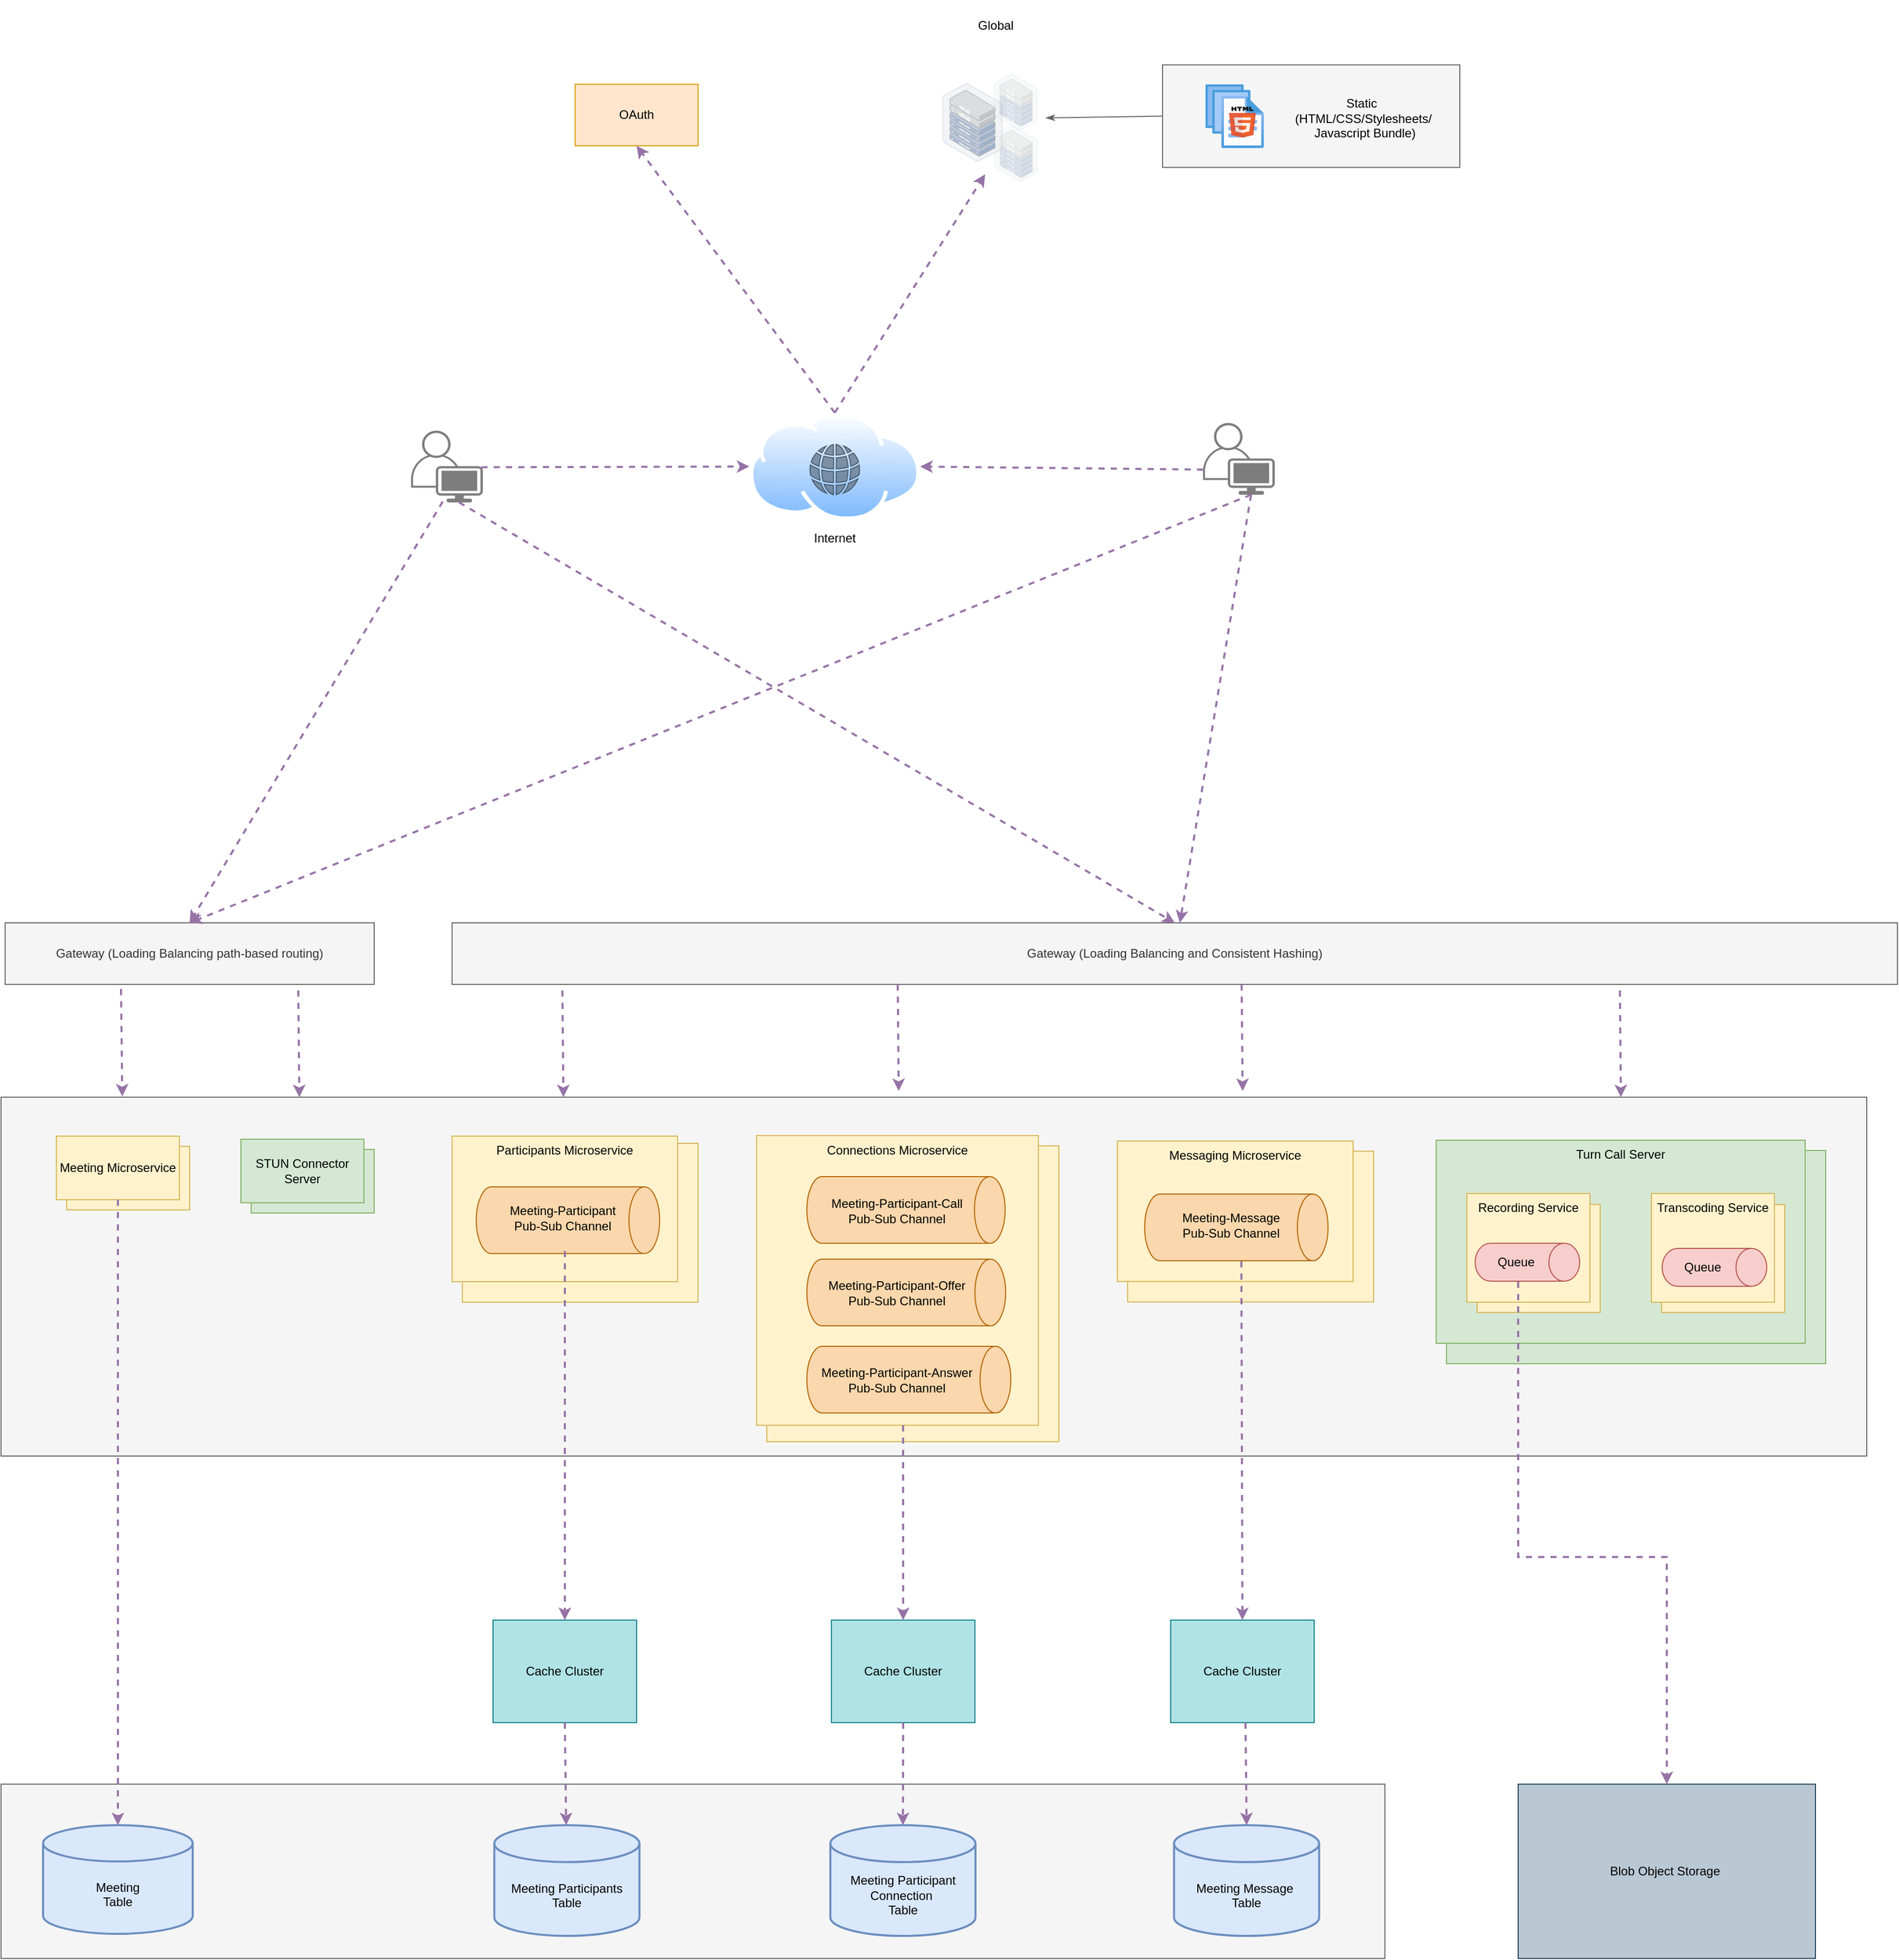 <mxfile version="24.4.0" type="device" pages="2">
  <diagram name="system-design" id="N20lWoFF3_SLkThUmI5g">
    <mxGraphModel dx="6343" dy="5094" grid="1" gridSize="10" guides="1" tooltips="1" connect="1" arrows="1" fold="1" page="1" pageScale="1" pageWidth="827" pageHeight="1169" math="0" shadow="0">
      <root>
        <mxCell id="0" />
        <mxCell id="1" parent="0" />
        <mxCell id="S7Auwje1Y9zEprWPDFra-54" value="" style="rounded=0;whiteSpace=wrap;html=1;fillColor=#f5f5f5;strokeColor=#666666;fontColor=#333333;" vertex="1" parent="1">
          <mxGeometry x="1320" y="490" width="1820" height="350" as="geometry" />
        </mxCell>
        <mxCell id="S7Auwje1Y9zEprWPDFra-40" value="" style="points=[[0.35,0,0],[0.98,0.51,0],[1,0.71,0],[0.67,1,0],[0,0.795,0],[0,0.65,0]];verticalLabelPosition=bottom;sketch=0;html=1;verticalAlign=top;aspect=fixed;align=center;pointerEvents=1;shape=mxgraph.cisco19.user;fillColor=#7d7d7d;strokeColor=none;strokeWidth=9;" vertex="1" parent="1">
          <mxGeometry x="1720.0" y="-160" width="70" height="70" as="geometry" />
        </mxCell>
        <mxCell id="S7Auwje1Y9zEprWPDFra-42" value="Gateway (Loading Balancing and Consistent Hashing)" style="rounded=0;whiteSpace=wrap;html=1;fillColor=#f5f5f5;strokeColor=#666666;fontColor=#333333;" vertex="1" parent="1">
          <mxGeometry x="1760" y="320" width="1410" height="60" as="geometry" />
        </mxCell>
        <mxCell id="S7Auwje1Y9zEprWPDFra-44" value="Submission Micros&lt;span style=&quot;background-color: initial;&quot;&gt;ervice&lt;/span&gt;" style="rounded=0;whiteSpace=wrap;html=1;fillColor=#fff2cc;strokeColor=#d6b656;" vertex="1" parent="1">
          <mxGeometry x="1384" y="538" width="120" height="62" as="geometry" />
        </mxCell>
        <mxCell id="S7Auwje1Y9zEprWPDFra-45" value="Meeting Micros&lt;span style=&quot;background-color: initial;&quot;&gt;ervice&lt;/span&gt;" style="rounded=0;whiteSpace=wrap;html=1;fillColor=#fff2cc;strokeColor=#d6b656;" vertex="1" parent="1">
          <mxGeometry x="1374" y="528" width="120" height="62" as="geometry" />
        </mxCell>
        <mxCell id="S7Auwje1Y9zEprWPDFra-46" value="" style="rounded=0;whiteSpace=wrap;html=1;fillColor=#fff2cc;strokeColor=#d6b656;" vertex="1" parent="1">
          <mxGeometry x="1770" y="535" width="230" height="155" as="geometry" />
        </mxCell>
        <mxCell id="S7Auwje1Y9zEprWPDFra-47" value="Participants Micros&lt;span style=&quot;background-color: initial;&quot;&gt;ervice&lt;/span&gt;" style="rounded=0;whiteSpace=wrap;html=1;fillColor=#fff2cc;strokeColor=#d6b656;verticalAlign=top;" vertex="1" parent="1">
          <mxGeometry x="1760" y="528" width="220" height="142" as="geometry" />
        </mxCell>
        <mxCell id="S7Auwje1Y9zEprWPDFra-48" value="" style="rounded=0;whiteSpace=wrap;html=1;fillColor=#fff2cc;strokeColor=#d6b656;" vertex="1" parent="1">
          <mxGeometry x="2067" y="537.5" width="285" height="288.5" as="geometry" />
        </mxCell>
        <mxCell id="S7Auwje1Y9zEprWPDFra-49" value="Connections Micros&lt;span style=&quot;background-color: initial;&quot;&gt;ervice&lt;/span&gt;" style="rounded=0;whiteSpace=wrap;html=1;fillColor=#fff2cc;strokeColor=#d6b656;verticalAlign=top;" vertex="1" parent="1">
          <mxGeometry x="2057" y="527.5" width="275" height="282.5" as="geometry" />
        </mxCell>
        <mxCell id="S7Auwje1Y9zEprWPDFra-50" value="Submission Micros&lt;span style=&quot;background-color: initial;&quot;&gt;ervice&lt;/span&gt;" style="rounded=0;whiteSpace=wrap;html=1;fillColor=#d5e8d4;strokeColor=#82b366;" vertex="1" parent="1">
          <mxGeometry x="1564" y="541" width="120" height="62" as="geometry" />
        </mxCell>
        <mxCell id="S7Auwje1Y9zEprWPDFra-51" value="STUN Connector Server" style="rounded=0;whiteSpace=wrap;html=1;fillColor=#d5e8d4;strokeColor=#82b366;" vertex="1" parent="1">
          <mxGeometry x="1554" y="531" width="120" height="62" as="geometry" />
        </mxCell>
        <mxCell id="S7Auwje1Y9zEprWPDFra-52" value="" style="rounded=0;whiteSpace=wrap;html=1;fillColor=#d5e8d4;strokeColor=#82b366;" vertex="1" parent="1">
          <mxGeometry x="2730" y="542" width="370" height="208" as="geometry" />
        </mxCell>
        <mxCell id="S7Auwje1Y9zEprWPDFra-53" value="Turn Call Server" style="rounded=0;whiteSpace=wrap;html=1;fillColor=#d5e8d4;strokeColor=#82b366;verticalAlign=top;" vertex="1" parent="1">
          <mxGeometry x="2720" y="532" width="360" height="198" as="geometry" />
        </mxCell>
        <mxCell id="S7Auwje1Y9zEprWPDFra-55" value="" style="rounded=0;whiteSpace=wrap;html=1;fillColor=#f5f5f5;strokeColor=#666666;fontColor=#333333;" vertex="1" parent="1">
          <mxGeometry x="1320" y="1160" width="1350" height="170" as="geometry" />
        </mxCell>
        <mxCell id="S7Auwje1Y9zEprWPDFra-56" value="&lt;div&gt;&lt;br&gt;&lt;/div&gt;&lt;div&gt;&lt;br&gt;&lt;/div&gt;Meeting&lt;div&gt;Table&lt;/div&gt;" style="strokeWidth=2;html=1;shape=mxgraph.flowchart.database;whiteSpace=wrap;fillColor=#dae8fc;strokeColor=#6c8ebf;" vertex="1" parent="1">
          <mxGeometry x="1361" y="1200" width="146" height="106" as="geometry" />
        </mxCell>
        <mxCell id="S7Auwje1Y9zEprWPDFra-59" value="&lt;div&gt;&lt;br&gt;&lt;/div&gt;&lt;div&gt;&lt;br&gt;&lt;/div&gt;&lt;div&gt;Meeting Participant Connection&amp;nbsp;&lt;/div&gt;&lt;div&gt;Table&lt;/div&gt;" style="strokeWidth=2;html=1;shape=mxgraph.flowchart.database;whiteSpace=wrap;fillColor=#dae8fc;strokeColor=#6c8ebf;" vertex="1" parent="1">
          <mxGeometry x="2129.02" y="1200" width="141.59" height="108" as="geometry" />
        </mxCell>
        <mxCell id="S7Auwje1Y9zEprWPDFra-60" value="&lt;div&gt;&lt;br&gt;&lt;/div&gt;&lt;div&gt;&lt;br&gt;&lt;/div&gt;&lt;div&gt;Meeting Participants&lt;/div&gt;&lt;div&gt;Table&lt;/div&gt;" style="strokeWidth=2;html=1;shape=mxgraph.flowchart.database;whiteSpace=wrap;fillColor=#dae8fc;strokeColor=#6c8ebf;" vertex="1" parent="1">
          <mxGeometry x="1801.21" y="1200" width="141.59" height="108" as="geometry" />
        </mxCell>
        <mxCell id="S7Auwje1Y9zEprWPDFra-63" value="" style="rounded=0;whiteSpace=wrap;html=1;fillColor=#fff2cc;strokeColor=#d6b656;" vertex="1" parent="1">
          <mxGeometry x="2419" y="542.75" width="240" height="147" as="geometry" />
        </mxCell>
        <mxCell id="S7Auwje1Y9zEprWPDFra-64" value="Messaging Micros&lt;span style=&quot;background-color: initial;&quot;&gt;ervice&lt;/span&gt;" style="rounded=0;whiteSpace=wrap;html=1;fillColor=#fff2cc;strokeColor=#d6b656;verticalAlign=top;" vertex="1" parent="1">
          <mxGeometry x="2409" y="532.75" width="230" height="137" as="geometry" />
        </mxCell>
        <mxCell id="S7Auwje1Y9zEprWPDFra-65" value="&lt;div&gt;&lt;br&gt;&lt;/div&gt;&lt;div&gt;&lt;br&gt;&lt;/div&gt;&lt;div&gt;Meeting Message&amp;nbsp;&lt;/div&gt;&lt;div&gt;Table&lt;/div&gt;" style="strokeWidth=2;html=1;shape=mxgraph.flowchart.database;whiteSpace=wrap;fillColor=#dae8fc;strokeColor=#6c8ebf;" vertex="1" parent="1">
          <mxGeometry x="2464.27" y="1200" width="141.59" height="108" as="geometry" />
        </mxCell>
        <mxCell id="S7Auwje1Y9zEprWPDFra-67" value="Gateway (Loading Balancing path-based routing)" style="rounded=0;whiteSpace=wrap;html=1;fillColor=#f5f5f5;strokeColor=#666666;fontColor=#333333;" vertex="1" parent="1">
          <mxGeometry x="1324" y="320" width="360" height="60" as="geometry" />
        </mxCell>
        <mxCell id="S7Auwje1Y9zEprWPDFra-70" value="" style="shape=cylinder3;whiteSpace=wrap;html=1;boundedLbl=1;backgroundOutline=1;size=15;rotation=90;fillColor=#fad7ac;strokeColor=#b46504;" vertex="1" parent="1">
          <mxGeometry x="1840.54" y="520.55" width="65" height="179" as="geometry" />
        </mxCell>
        <mxCell id="S7Auwje1Y9zEprWPDFra-72" value="&lt;div style=&quot;text-wrap: nowrap;&quot;&gt;Meeting-Participant&lt;/div&gt;&lt;div style=&quot;text-wrap: nowrap;&quot;&gt;Pub-Sub Channel&lt;/div&gt;" style="text;html=1;align=center;verticalAlign=middle;whiteSpace=wrap;rounded=0;" vertex="1" parent="1">
          <mxGeometry x="1838.41" y="542" width="60" height="132" as="geometry" />
        </mxCell>
        <mxCell id="S7Auwje1Y9zEprWPDFra-73" value="" style="shape=cylinder3;whiteSpace=wrap;html=1;boundedLbl=1;backgroundOutline=1;size=15;rotation=90;fillColor=#fad7ac;strokeColor=#b46504;" vertex="1" parent="1">
          <mxGeometry x="2170.32" y="503.25" width="65" height="193.5" as="geometry" />
        </mxCell>
        <mxCell id="S7Auwje1Y9zEprWPDFra-74" value="&lt;div style=&quot;text-wrap: nowrap;&quot;&gt;Meeting-Participant-Call&lt;/div&gt;&lt;div style=&quot;text-wrap: nowrap;&quot;&gt;Pub-Sub Channel&lt;/div&gt;" style="text;html=1;align=center;verticalAlign=middle;whiteSpace=wrap;rounded=0;" vertex="1" parent="1">
          <mxGeometry x="2163.94" y="534.95" width="60" height="132" as="geometry" />
        </mxCell>
        <mxCell id="S7Auwje1Y9zEprWPDFra-75" value="" style="shape=cylinder3;whiteSpace=wrap;html=1;boundedLbl=1;backgroundOutline=1;size=15;rotation=90;fillColor=#fad7ac;strokeColor=#b46504;" vertex="1" parent="1">
          <mxGeometry x="2170.57" y="583.5" width="65" height="194" as="geometry" />
        </mxCell>
        <mxCell id="S7Auwje1Y9zEprWPDFra-76" value="&lt;div style=&quot;text-wrap: nowrap;&quot;&gt;Meeting-Participant-Offer&lt;/div&gt;&lt;div style=&quot;text-wrap: nowrap;&quot;&gt;Pub-Sub Channel&lt;/div&gt;" style="text;html=1;align=center;verticalAlign=middle;whiteSpace=wrap;rounded=0;" vertex="1" parent="1">
          <mxGeometry x="2163.94" y="615.45" width="60" height="132" as="geometry" />
        </mxCell>
        <mxCell id="S7Auwje1Y9zEprWPDFra-77" value="" style="shape=cylinder3;whiteSpace=wrap;html=1;boundedLbl=1;backgroundOutline=1;size=15;rotation=90;fillColor=#fad7ac;strokeColor=#b46504;" vertex="1" parent="1">
          <mxGeometry x="2173.07" y="666" width="65" height="199" as="geometry" />
        </mxCell>
        <mxCell id="S7Auwje1Y9zEprWPDFra-78" value="&lt;div style=&quot;text-wrap: nowrap;&quot;&gt;Meeting-Participant-Answer&lt;/div&gt;&lt;div style=&quot;text-wrap: nowrap;&quot;&gt;Pub-Sub Channel&lt;/div&gt;" style="text;html=1;align=center;verticalAlign=middle;whiteSpace=wrap;rounded=0;" vertex="1" parent="1">
          <mxGeometry x="2163.94" y="700.45" width="60" height="132" as="geometry" />
        </mxCell>
        <mxCell id="S7Auwje1Y9zEprWPDFra-79" value="" style="shape=cylinder3;whiteSpace=wrap;html=1;boundedLbl=1;backgroundOutline=1;size=15;rotation=90;fillColor=#fad7ac;strokeColor=#b46504;" vertex="1" parent="1">
          <mxGeometry x="2492.57" y="527.5" width="65" height="179" as="geometry" />
        </mxCell>
        <mxCell id="S7Auwje1Y9zEprWPDFra-80" value="&lt;div style=&quot;text-wrap: nowrap;&quot;&gt;Meeting-Message&lt;/div&gt;&lt;div style=&quot;text-wrap: nowrap;&quot;&gt;Pub-Sub Channel&lt;/div&gt;" style="text;html=1;align=center;verticalAlign=middle;whiteSpace=wrap;rounded=0;" vertex="1" parent="1">
          <mxGeometry x="2490.44" y="548.95" width="60" height="132" as="geometry" />
        </mxCell>
        <mxCell id="S7Auwje1Y9zEprWPDFra-81" value="" style="rounded=0;whiteSpace=wrap;html=1;fillColor=#fff2cc;strokeColor=#d6b656;" vertex="1" parent="1">
          <mxGeometry x="2760" y="594.75" width="120" height="105.25" as="geometry" />
        </mxCell>
        <mxCell id="S7Auwje1Y9zEprWPDFra-82" value="Recording Service" style="rounded=0;whiteSpace=wrap;html=1;fillColor=#fff2cc;strokeColor=#d6b656;verticalAlign=top;" vertex="1" parent="1">
          <mxGeometry x="2750" y="584" width="120" height="106" as="geometry" />
        </mxCell>
        <mxCell id="S7Auwje1Y9zEprWPDFra-84" value="Blob Object Storage&amp;nbsp;" style="rounded=0;whiteSpace=wrap;html=1;fillColor=#bac8d3;strokeColor=#23445d;" vertex="1" parent="1">
          <mxGeometry x="2800" y="1160" width="290" height="170" as="geometry" />
        </mxCell>
        <mxCell id="S7Auwje1Y9zEprWPDFra-85" value="" style="rounded=0;whiteSpace=wrap;html=1;fillColor=#fff2cc;strokeColor=#d6b656;" vertex="1" parent="1">
          <mxGeometry x="2940" y="594.75" width="120" height="105.25" as="geometry" />
        </mxCell>
        <mxCell id="S7Auwje1Y9zEprWPDFra-86" value="Transcoding Service" style="rounded=0;whiteSpace=wrap;html=1;fillColor=#fff2cc;strokeColor=#d6b656;verticalAlign=top;" vertex="1" parent="1">
          <mxGeometry x="2930" y="584" width="120" height="106" as="geometry" />
        </mxCell>
        <mxCell id="S7Auwje1Y9zEprWPDFra-87" value="" style="shape=cylinder3;whiteSpace=wrap;html=1;boundedLbl=1;backgroundOutline=1;size=15;rotation=90;fillColor=#f8cecc;strokeColor=#b85450;" vertex="1" parent="1">
          <mxGeometry x="2790.48" y="600" width="37.04" height="102" as="geometry" />
        </mxCell>
        <mxCell id="S7Auwje1Y9zEprWPDFra-88" value="&lt;div style=&quot;text-wrap: nowrap;&quot;&gt;Queue&lt;/div&gt;" style="text;html=1;align=center;verticalAlign=middle;whiteSpace=wrap;rounded=0;" vertex="1" parent="1">
          <mxGeometry x="2767.52" y="585" width="60" height="132" as="geometry" />
        </mxCell>
        <mxCell id="S7Auwje1Y9zEprWPDFra-89" value="" style="shape=cylinder3;whiteSpace=wrap;html=1;boundedLbl=1;backgroundOutline=1;size=15;rotation=90;fillColor=#f8cecc;strokeColor=#b85450;" vertex="1" parent="1">
          <mxGeometry x="2972.96" y="605" width="37.04" height="102" as="geometry" />
        </mxCell>
        <mxCell id="S7Auwje1Y9zEprWPDFra-90" value="&lt;div style=&quot;text-wrap: nowrap;&quot;&gt;Queue&lt;/div&gt;" style="text;html=1;align=center;verticalAlign=middle;whiteSpace=wrap;rounded=0;" vertex="1" parent="1">
          <mxGeometry x="2950" y="590" width="60" height="132" as="geometry" />
        </mxCell>
        <mxCell id="S7Auwje1Y9zEprWPDFra-91" value="Cache&amp;nbsp;&lt;span style=&quot;background-color: initial;&quot;&gt;Cluster&lt;/span&gt;" style="rounded=0;whiteSpace=wrap;html=1;fillColor=#b0e3e6;strokeColor=#0e8088;verticalAlign=middle;" vertex="1" parent="1">
          <mxGeometry x="1800" y="1000" width="140" height="100" as="geometry" />
        </mxCell>
        <mxCell id="S7Auwje1Y9zEprWPDFra-92" value="Cache&amp;nbsp;&lt;span style=&quot;background-color: initial;&quot;&gt;Cluster&lt;/span&gt;" style="rounded=0;whiteSpace=wrap;html=1;fillColor=#b0e3e6;strokeColor=#0e8088;verticalAlign=middle;" vertex="1" parent="1">
          <mxGeometry x="2130.07" y="1000" width="140" height="100" as="geometry" />
        </mxCell>
        <mxCell id="S7Auwje1Y9zEprWPDFra-93" value="Cache&amp;nbsp;&lt;span style=&quot;background-color: initial;&quot;&gt;Cluster&lt;/span&gt;" style="rounded=0;whiteSpace=wrap;html=1;fillColor=#b0e3e6;strokeColor=#0e8088;verticalAlign=middle;" vertex="1" parent="1">
          <mxGeometry x="2461" y="1000" width="140" height="100" as="geometry" />
        </mxCell>
        <mxCell id="S7Auwje1Y9zEprWPDFra-94" value="" style="endArrow=classic;html=1;rounded=0;fontColor=#E6E6E6;fillColor=#e1d5e7;strokeColor=#9673a6;exitX=0.5;exitY=1;exitDx=0;exitDy=0;dashed=1;strokeWidth=2;" edge="1" parent="1" source="S7Auwje1Y9zEprWPDFra-45" target="S7Auwje1Y9zEprWPDFra-56">
          <mxGeometry width="50" height="50" relative="1" as="geometry">
            <mxPoint x="1433.23" y="594.75" as="sourcePoint" />
            <mxPoint x="1450" y="1090" as="targetPoint" />
          </mxGeometry>
        </mxCell>
        <mxCell id="S7Auwje1Y9zEprWPDFra-95" value="" style="endArrow=classic;html=1;rounded=0;fontColor=#E6E6E6;fillColor=#e1d5e7;strokeColor=#9673a6;exitX=0.527;exitY=0.742;exitDx=0;exitDy=0;dashed=1;strokeWidth=2;exitPerimeter=0;entryX=0.5;entryY=0;entryDx=0;entryDy=0;" edge="1" parent="1" source="S7Auwje1Y9zEprWPDFra-72" target="S7Auwje1Y9zEprWPDFra-91">
          <mxGeometry width="50" height="50" relative="1" as="geometry">
            <mxPoint x="1444" y="600" as="sourcePoint" />
            <mxPoint x="1444" y="1210" as="targetPoint" />
          </mxGeometry>
        </mxCell>
        <mxCell id="S7Auwje1Y9zEprWPDFra-96" value="" style="endArrow=classic;html=1;rounded=0;fontColor=#E6E6E6;fillColor=#e1d5e7;strokeColor=#9673a6;exitX=0.601;exitY=0.83;exitDx=0;exitDy=0;dashed=1;strokeWidth=2;exitPerimeter=0;" edge="1" parent="1" source="S7Auwje1Y9zEprWPDFra-78" target="S7Auwje1Y9zEprWPDFra-92">
          <mxGeometry width="50" height="50" relative="1" as="geometry">
            <mxPoint x="1880" y="650" as="sourcePoint" />
            <mxPoint x="1880" y="1010" as="targetPoint" />
          </mxGeometry>
        </mxCell>
        <mxCell id="S7Auwje1Y9zEprWPDFra-97" value="" style="endArrow=classic;html=1;rounded=0;fontColor=#E6E6E6;fillColor=#e1d5e7;strokeColor=#9673a6;exitX=0.659;exitY=0.766;exitDx=0;exitDy=0;dashed=1;strokeWidth=2;exitPerimeter=0;entryX=0.5;entryY=0;entryDx=0;entryDy=0;" edge="1" parent="1" source="S7Auwje1Y9zEprWPDFra-80" target="S7Auwje1Y9zEprWPDFra-93">
          <mxGeometry width="50" height="50" relative="1" as="geometry">
            <mxPoint x="2210" y="820" as="sourcePoint" />
            <mxPoint x="2210" y="1010" as="targetPoint" />
          </mxGeometry>
        </mxCell>
        <mxCell id="S7Auwje1Y9zEprWPDFra-98" value="" style="endArrow=classic;html=1;rounded=0;fontColor=#E6E6E6;fillColor=#e1d5e7;strokeColor=#9673a6;dashed=1;strokeWidth=2;" edge="1" parent="1" target="S7Auwje1Y9zEprWPDFra-60">
          <mxGeometry width="50" height="50" relative="1" as="geometry">
            <mxPoint x="1870" y="1100" as="sourcePoint" />
            <mxPoint x="1880" y="1010" as="targetPoint" />
          </mxGeometry>
        </mxCell>
        <mxCell id="S7Auwje1Y9zEprWPDFra-99" value="" style="endArrow=classic;html=1;rounded=0;fontColor=#E6E6E6;fillColor=#e1d5e7;strokeColor=#9673a6;exitX=0.5;exitY=1;exitDx=0;exitDy=0;dashed=1;strokeWidth=2;entryX=0.5;entryY=0;entryDx=0;entryDy=0;entryPerimeter=0;" edge="1" parent="1" source="S7Auwje1Y9zEprWPDFra-92" target="S7Auwje1Y9zEprWPDFra-59">
          <mxGeometry width="50" height="50" relative="1" as="geometry">
            <mxPoint x="2210" y="820" as="sourcePoint" />
            <mxPoint x="2210" y="1010" as="targetPoint" />
          </mxGeometry>
        </mxCell>
        <mxCell id="S7Auwje1Y9zEprWPDFra-100" value="" style="endArrow=classic;html=1;rounded=0;fontColor=#E6E6E6;fillColor=#e1d5e7;strokeColor=#9673a6;exitX=0.5;exitY=1;exitDx=0;exitDy=0;dashed=1;strokeWidth=2;entryX=0.5;entryY=0;entryDx=0;entryDy=0;entryPerimeter=0;" edge="1" parent="1" target="S7Auwje1Y9zEprWPDFra-65">
          <mxGeometry width="50" height="50" relative="1" as="geometry">
            <mxPoint x="2534" y="1100" as="sourcePoint" />
            <mxPoint x="2534" y="1200" as="targetPoint" />
          </mxGeometry>
        </mxCell>
        <mxCell id="S7Auwje1Y9zEprWPDFra-101" value="" style="endArrow=classic;html=1;rounded=0;fontColor=#E6E6E6;fillColor=#e1d5e7;strokeColor=#9673a6;exitX=0.541;exitY=0.644;exitDx=0;exitDy=0;dashed=1;strokeWidth=2;entryX=0.5;entryY=0;entryDx=0;entryDy=0;exitPerimeter=0;edgeStyle=orthogonalEdgeStyle;" edge="1" parent="1" source="S7Auwje1Y9zEprWPDFra-88" target="S7Auwje1Y9zEprWPDFra-84">
          <mxGeometry width="50" height="50" relative="1" as="geometry">
            <mxPoint x="2544" y="1110" as="sourcePoint" />
            <mxPoint x="2545" y="1210" as="targetPoint" />
          </mxGeometry>
        </mxCell>
        <mxCell id="S7Auwje1Y9zEprWPDFra-109" value="" style="points=[[0.35,0,0],[0.98,0.51,0],[1,0.71,0],[0.67,1,0],[0,0.795,0],[0,0.65,0]];verticalLabelPosition=bottom;sketch=0;html=1;verticalAlign=top;aspect=fixed;align=center;pointerEvents=1;shape=mxgraph.cisco19.user;fillColor=#7d7d7d;strokeColor=none;strokeWidth=9;" vertex="1" parent="1">
          <mxGeometry x="2492.57" y="-167.5" width="70" height="70" as="geometry" />
        </mxCell>
        <mxCell id="S7Auwje1Y9zEprWPDFra-110" value="" style="endArrow=classic;html=1;rounded=0;fontColor=#E6E6E6;fillColor=#e1d5e7;strokeColor=#9673a6;exitX=0.442;exitY=0.988;exitDx=0;exitDy=0;dashed=1;strokeWidth=2;exitPerimeter=0;entryX=0.5;entryY=0;entryDx=0;entryDy=0;" edge="1" parent="1" source="S7Auwje1Y9zEprWPDFra-40" target="S7Auwje1Y9zEprWPDFra-67">
          <mxGeometry width="50" height="50" relative="1" as="geometry">
            <mxPoint x="2030" y="-15.25" as="sourcePoint" />
            <mxPoint x="2030" y="594.75" as="targetPoint" />
          </mxGeometry>
        </mxCell>
        <mxCell id="S7Auwje1Y9zEprWPDFra-111" value="" style="endArrow=classic;html=1;rounded=0;fontColor=#E6E6E6;fillColor=#e1d5e7;strokeColor=#9673a6;exitX=0.67;exitY=1;exitDx=0;exitDy=0;dashed=1;strokeWidth=2;exitPerimeter=0;entryX=0.5;entryY=0;entryDx=0;entryDy=0;" edge="1" parent="1" source="S7Auwje1Y9zEprWPDFra-40" target="S7Auwje1Y9zEprWPDFra-42">
          <mxGeometry width="50" height="50" relative="1" as="geometry">
            <mxPoint x="2021" y="-101" as="sourcePoint" />
            <mxPoint x="1514" y="330" as="targetPoint" />
          </mxGeometry>
        </mxCell>
        <mxCell id="S7Auwje1Y9zEprWPDFra-112" value="" style="endArrow=classic;html=1;rounded=0;fontColor=#E6E6E6;fillColor=#e1d5e7;strokeColor=#9673a6;exitX=0.67;exitY=1;exitDx=0;exitDy=0;dashed=1;strokeWidth=2;exitPerimeter=0;" edge="1" parent="1" source="S7Auwje1Y9zEprWPDFra-109" target="S7Auwje1Y9zEprWPDFra-42">
          <mxGeometry width="50" height="50" relative="1" as="geometry">
            <mxPoint x="2037" y="-100" as="sourcePoint" />
            <mxPoint x="2475" y="330" as="targetPoint" />
          </mxGeometry>
        </mxCell>
        <mxCell id="S7Auwje1Y9zEprWPDFra-113" value="" style="endArrow=classic;html=1;rounded=0;fontColor=#E6E6E6;fillColor=#e1d5e7;strokeColor=#9673a6;exitX=0.67;exitY=1;exitDx=0;exitDy=0;dashed=1;strokeWidth=2;exitPerimeter=0;entryX=0.5;entryY=0;entryDx=0;entryDy=0;" edge="1" parent="1" source="S7Auwje1Y9zEprWPDFra-109" target="S7Auwje1Y9zEprWPDFra-67">
          <mxGeometry width="50" height="50" relative="1" as="geometry">
            <mxPoint x="2577" y="-90" as="sourcePoint" />
            <mxPoint x="2482" y="330" as="targetPoint" />
          </mxGeometry>
        </mxCell>
        <mxCell id="S7Auwje1Y9zEprWPDFra-114" value="" style="endArrow=classic;html=1;rounded=0;fontColor=#E6E6E6;fillColor=#e1d5e7;strokeColor=#9673a6;exitX=0.314;exitY=1.076;exitDx=0;exitDy=0;dashed=1;strokeWidth=2;exitPerimeter=0;entryX=0.065;entryY=-0.002;entryDx=0;entryDy=0;entryPerimeter=0;" edge="1" parent="1" source="S7Auwje1Y9zEprWPDFra-67" target="S7Auwje1Y9zEprWPDFra-54">
          <mxGeometry width="50" height="50" relative="1" as="geometry">
            <mxPoint x="1772" y="-81" as="sourcePoint" />
            <mxPoint x="1514" y="330" as="targetPoint" />
          </mxGeometry>
        </mxCell>
        <mxCell id="S7Auwje1Y9zEprWPDFra-115" value="" style="endArrow=classic;html=1;rounded=0;fontColor=#E6E6E6;fillColor=#e1d5e7;strokeColor=#9673a6;exitX=0.314;exitY=1.076;exitDx=0;exitDy=0;dashed=1;strokeWidth=2;exitPerimeter=0;entryX=0.065;entryY=-0.002;entryDx=0;entryDy=0;entryPerimeter=0;" edge="1" parent="1">
          <mxGeometry width="50" height="50" relative="1" as="geometry">
            <mxPoint x="1610" y="386" as="sourcePoint" />
            <mxPoint x="1611" y="490" as="targetPoint" />
          </mxGeometry>
        </mxCell>
        <mxCell id="S7Auwje1Y9zEprWPDFra-116" value="" style="endArrow=classic;html=1;rounded=0;fontColor=#E6E6E6;fillColor=#e1d5e7;strokeColor=#9673a6;exitX=0.314;exitY=1.076;exitDx=0;exitDy=0;dashed=1;strokeWidth=2;exitPerimeter=0;entryX=0.065;entryY=-0.002;entryDx=0;entryDy=0;entryPerimeter=0;" edge="1" parent="1">
          <mxGeometry width="50" height="50" relative="1" as="geometry">
            <mxPoint x="1867.64" y="386" as="sourcePoint" />
            <mxPoint x="1868.64" y="490" as="targetPoint" />
          </mxGeometry>
        </mxCell>
        <mxCell id="S7Auwje1Y9zEprWPDFra-117" value="" style="endArrow=classic;html=1;rounded=0;fontColor=#E6E6E6;fillColor=#e1d5e7;strokeColor=#9673a6;exitX=0.314;exitY=1.076;exitDx=0;exitDy=0;dashed=1;strokeWidth=2;exitPerimeter=0;entryX=0.065;entryY=-0.002;entryDx=0;entryDy=0;entryPerimeter=0;" edge="1" parent="1">
          <mxGeometry width="50" height="50" relative="1" as="geometry">
            <mxPoint x="2194.73" y="380" as="sourcePoint" />
            <mxPoint x="2195.73" y="484" as="targetPoint" />
          </mxGeometry>
        </mxCell>
        <mxCell id="S7Auwje1Y9zEprWPDFra-118" value="" style="endArrow=classic;html=1;rounded=0;fontColor=#E6E6E6;fillColor=#e1d5e7;strokeColor=#9673a6;exitX=0.314;exitY=1.076;exitDx=0;exitDy=0;dashed=1;strokeWidth=2;exitPerimeter=0;entryX=0.065;entryY=-0.002;entryDx=0;entryDy=0;entryPerimeter=0;" edge="1" parent="1">
          <mxGeometry width="50" height="50" relative="1" as="geometry">
            <mxPoint x="2530.23" y="380" as="sourcePoint" />
            <mxPoint x="2531.23" y="484" as="targetPoint" />
          </mxGeometry>
        </mxCell>
        <mxCell id="S7Auwje1Y9zEprWPDFra-119" value="" style="endArrow=classic;html=1;rounded=0;fontColor=#E6E6E6;fillColor=#e1d5e7;strokeColor=#9673a6;exitX=0.314;exitY=1.076;exitDx=0;exitDy=0;dashed=1;strokeWidth=2;exitPerimeter=0;entryX=0.065;entryY=-0.002;entryDx=0;entryDy=0;entryPerimeter=0;" edge="1" parent="1">
          <mxGeometry width="50" height="50" relative="1" as="geometry">
            <mxPoint x="2899.23" y="386" as="sourcePoint" />
            <mxPoint x="2900.23" y="490" as="targetPoint" />
          </mxGeometry>
        </mxCell>
        <mxCell id="S7Auwje1Y9zEprWPDFra-124" value="Internet" style="image;aspect=fixed;perimeter=ellipsePerimeter;html=1;align=center;shadow=0;dashed=0;spacingTop=3;image=img/lib/active_directory/internet_cloud.svg;imageBackground=default;" vertex="1" parent="1">
          <mxGeometry x="2050" y="-177.5" width="166.67" height="105" as="geometry" />
        </mxCell>
        <mxCell id="S7Auwje1Y9zEprWPDFra-125" value="" style="sketch=0;pointerEvents=1;shadow=0;dashed=0;html=1;strokeColor=#314354;fillColor=#647687;labelPosition=center;verticalLabelPosition=bottom;verticalAlign=top;outlineConnect=0;align=center;shape=mxgraph.office.concepts.globe_internet;fontColor=#ffffff;opacity=75;" vertex="1" parent="1">
          <mxGeometry x="2108.84" y="-146.5" width="49" height="49" as="geometry" />
        </mxCell>
        <mxCell id="S7Auwje1Y9zEprWPDFra-126" value="" style="rounded=0;whiteSpace=wrap;html=1;fillColor=#f5f5f5;strokeColor=#666666;fontColor=#333333;" vertex="1" parent="1">
          <mxGeometry x="2453.07" y="-516.75" width="290" height="100" as="geometry" />
        </mxCell>
        <mxCell id="S7Auwje1Y9zEprWPDFra-127" value="" style="image;points=[];aspect=fixed;html=1;align=center;shadow=0;dashed=0;image=img/lib/allied_telesis/storage/Datacenter_Server_Half_Rack_ToR.svg;opacity=25;" vertex="1" parent="1">
          <mxGeometry x="2289.04" y="-458" width="42.33" height="55" as="geometry" />
        </mxCell>
        <mxCell id="S7Auwje1Y9zEprWPDFra-128" value="" style="image;points=[];aspect=fixed;html=1;align=center;shadow=0;dashed=0;image=img/lib/allied_telesis/storage/Datacenter_Server_Half_Rack_ToR.svg;opacity=50;" vertex="1" parent="1">
          <mxGeometry x="2238.07" y="-499" width="58.87" height="76.5" as="geometry" />
        </mxCell>
        <mxCell id="S7Auwje1Y9zEprWPDFra-129" value="" style="image;aspect=fixed;html=1;points=[];align=center;fontSize=12;image=img/lib/azure2/general/Files.svg;opacity=70;" vertex="1" parent="1">
          <mxGeometry x="2494.93" y="-497.84" width="57" height="62.34" as="geometry" />
        </mxCell>
        <mxCell id="S7Auwje1Y9zEprWPDFra-130" value="" style="dashed=0;outlineConnect=0;html=1;align=center;labelPosition=center;verticalLabelPosition=bottom;verticalAlign=top;shape=mxgraph.weblogos.html5;opacity=90;" vertex="1" parent="1">
          <mxGeometry x="2517.93" y="-475.84" width="26.15" height="30" as="geometry" />
        </mxCell>
        <mxCell id="S7Auwje1Y9zEprWPDFra-132" value="" style="image;points=[];aspect=fixed;html=1;align=center;shadow=0;dashed=0;image=img/lib/allied_telesis/storage/Datacenter_Server_Half_Rack_ToR.svg;opacity=25;" vertex="1" parent="1">
          <mxGeometry x="2288.94" y="-508" width="42.33" height="55" as="geometry" />
        </mxCell>
        <mxCell id="S7Auwje1Y9zEprWPDFra-133" value="&lt;br class=&quot;Apple-interchange-newline&quot;&gt;&lt;span style=&quot;text-wrap: nowrap;&quot;&gt;Static&amp;nbsp;&lt;/span&gt;&lt;div style=&quot;text-wrap: nowrap;&quot;&gt;(HTML/CSS/Stylesheets/&lt;/div&gt;&lt;div style=&quot;text-wrap: nowrap;&quot;&gt;&amp;nbsp;Javascript Bundle)&lt;/div&gt;" style="text;html=1;align=center;verticalAlign=middle;whiteSpace=wrap;rounded=0;" vertex="1" parent="1">
          <mxGeometry x="2619.07" y="-487.5" width="60" height="30" as="geometry" />
        </mxCell>
        <mxCell id="S7Auwje1Y9zEprWPDFra-135" value="" style="endArrow=classicThin;html=1;rounded=0;fontColor=#999999;fillColor=#e1d5e7;strokeColor=#666666;endFill=1;strokeWidth=1;exitX=0;exitY=0.5;exitDx=0;exitDy=0;" edge="1" parent="1" source="S7Auwje1Y9zEprWPDFra-126">
          <mxGeometry width="50" height="50" relative="1" as="geometry">
            <mxPoint x="2449.37" y="-463.449" as="sourcePoint" />
            <mxPoint x="2339.04" y="-465" as="targetPoint" />
          </mxGeometry>
        </mxCell>
        <mxCell id="S7Auwje1Y9zEprWPDFra-136" value="&lt;div style=&quot;text-wrap: nowrap;&quot;&gt;&lt;span style=&quot;background-color: initial;&quot;&gt;Global&lt;/span&gt;&lt;br&gt;&lt;/div&gt;" style="text;html=1;align=center;verticalAlign=middle;whiteSpace=wrap;rounded=0;" vertex="1" parent="1">
          <mxGeometry x="2246.05" y="-580" width="88.84" height="49" as="geometry" />
        </mxCell>
        <mxCell id="S7Auwje1Y9zEprWPDFra-137" value="OAuth" style="rounded=0;whiteSpace=wrap;html=1;fillColor=#ffe6cc;strokeColor=#d79b00;" vertex="1" parent="1">
          <mxGeometry x="1880" y="-497.84" width="120" height="60" as="geometry" />
        </mxCell>
        <mxCell id="S7Auwje1Y9zEprWPDFra-138" value="" style="endArrow=classic;html=1;rounded=0;fontColor=#E6E6E6;fillColor=#e1d5e7;strokeColor=#9673a6;exitX=0.98;exitY=0.51;exitDx=0;exitDy=0;dashed=1;strokeWidth=2;exitPerimeter=0;entryX=0;entryY=0.5;entryDx=0;entryDy=0;" edge="1" parent="1" source="S7Auwje1Y9zEprWPDFra-40" target="S7Auwje1Y9zEprWPDFra-124">
          <mxGeometry width="50" height="50" relative="1" as="geometry">
            <mxPoint x="1788" y="-80" as="sourcePoint" />
            <mxPoint x="2475" y="330" as="targetPoint" />
          </mxGeometry>
        </mxCell>
        <mxCell id="S7Auwje1Y9zEprWPDFra-139" value="" style="endArrow=classic;html=1;rounded=0;fontColor=#E6E6E6;fillColor=#e1d5e7;strokeColor=#9673a6;exitX=0;exitY=0.65;exitDx=0;exitDy=0;dashed=1;strokeWidth=2;exitPerimeter=0;entryX=1;entryY=0.5;entryDx=0;entryDy=0;" edge="1" parent="1" source="S7Auwje1Y9zEprWPDFra-109" target="S7Auwje1Y9zEprWPDFra-124">
          <mxGeometry width="50" height="50" relative="1" as="geometry">
            <mxPoint x="1810" y="-114" as="sourcePoint" />
            <mxPoint x="2060" y="-115" as="targetPoint" />
          </mxGeometry>
        </mxCell>
        <mxCell id="S7Auwje1Y9zEprWPDFra-140" value="" style="endArrow=classic;html=1;rounded=0;fontColor=#E6E6E6;fillColor=#e1d5e7;strokeColor=#9673a6;exitX=0.5;exitY=0;exitDx=0;exitDy=0;dashed=1;strokeWidth=2;entryX=0.5;entryY=1;entryDx=0;entryDy=0;" edge="1" parent="1" source="S7Auwje1Y9zEprWPDFra-124" target="S7Auwje1Y9zEprWPDFra-137">
          <mxGeometry width="50" height="50" relative="1" as="geometry">
            <mxPoint x="1820" y="-104" as="sourcePoint" />
            <mxPoint x="2070" y="-105" as="targetPoint" />
          </mxGeometry>
        </mxCell>
        <mxCell id="S7Auwje1Y9zEprWPDFra-141" value="" style="endArrow=classic;html=1;rounded=0;fontColor=#E6E6E6;fillColor=#e1d5e7;strokeColor=#9673a6;exitX=0.5;exitY=0;exitDx=0;exitDy=0;dashed=1;strokeWidth=2;" edge="1" parent="1" source="S7Auwje1Y9zEprWPDFra-124">
          <mxGeometry width="50" height="50" relative="1" as="geometry">
            <mxPoint x="1830" y="-94" as="sourcePoint" />
            <mxPoint x="2280" y="-410" as="targetPoint" />
          </mxGeometry>
        </mxCell>
      </root>
    </mxGraphModel>
  </diagram>
  <diagram name="web-rtc" id="fEWAQarqQ2zKGeCDbqoH">
    <mxGraphModel dx="7170" dy="3925" grid="1" gridSize="10" guides="1" tooltips="1" connect="1" arrows="1" fold="1" page="1" pageScale="1" pageWidth="827" pageHeight="1169" math="0" shadow="0">
      <root>
        <mxCell id="tWkBeHjEM1rc7IM-XUDT-0" />
        <mxCell id="tWkBeHjEM1rc7IM-XUDT-1" parent="tWkBeHjEM1rc7IM-XUDT-0" />
        <mxCell id="tWkBeHjEM1rc7IM-XUDT-3" value="" style="rounded=0;whiteSpace=wrap;html=1;fillColor=#f5f5f5;strokeColor=#666666;fontColor=#333333;" vertex="1" parent="tWkBeHjEM1rc7IM-XUDT-1">
          <mxGeometry x="310" y="160" width="290" height="320" as="geometry" />
        </mxCell>
        <mxCell id="tWkBeHjEM1rc7IM-XUDT-4" style="edgeStyle=orthogonalEdgeStyle;rounded=0;orthogonalLoop=1;jettySize=auto;html=1;entryX=0;entryY=0.5;entryDx=0;entryDy=0;" edge="1" parent="tWkBeHjEM1rc7IM-XUDT-1" target="tWkBeHjEM1rc7IM-XUDT-9">
          <mxGeometry relative="1" as="geometry">
            <mxPoint x="174" y="450" as="sourcePoint" />
            <Array as="points">
              <mxPoint x="174" y="320" />
            </Array>
          </mxGeometry>
        </mxCell>
        <mxCell id="tWkBeHjEM1rc7IM-XUDT-5" value="" style="points=[[0.35,0,0],[0.98,0.51,0],[1,0.71,0],[0.67,1,0],[0,0.795,0],[0,0.65,0]];verticalLabelPosition=bottom;sketch=0;html=1;verticalAlign=top;aspect=fixed;align=center;pointerEvents=1;shape=mxgraph.cisco19.user;fillColor=#7d7d7d;strokeColor=none;" vertex="1" parent="tWkBeHjEM1rc7IM-XUDT-1">
          <mxGeometry x="150" y="460" width="70" height="70" as="geometry" />
        </mxCell>
        <mxCell id="tWkBeHjEM1rc7IM-XUDT-6" style="edgeStyle=orthogonalEdgeStyle;rounded=0;orthogonalLoop=1;jettySize=auto;html=1;entryX=1;entryY=0.5;entryDx=0;entryDy=0;" edge="1" parent="tWkBeHjEM1rc7IM-XUDT-1" target="tWkBeHjEM1rc7IM-XUDT-9">
          <mxGeometry relative="1" as="geometry">
            <mxPoint x="715" y="450" as="sourcePoint" />
            <Array as="points">
              <mxPoint x="715" y="320" />
            </Array>
          </mxGeometry>
        </mxCell>
        <mxCell id="tWkBeHjEM1rc7IM-XUDT-7" value="" style="points=[[0.35,0,0],[0.98,0.51,0],[1,0.71,0],[0.67,1,0],[0,0.795,0],[0,0.65,0]];verticalLabelPosition=bottom;sketch=0;html=1;verticalAlign=top;aspect=fixed;align=center;pointerEvents=1;shape=mxgraph.cisco19.user;fillColor=#7d7d7d;strokeColor=none;strokeWidth=9;" vertex="1" parent="tWkBeHjEM1rc7IM-XUDT-1">
          <mxGeometry x="680" y="459" width="70" height="70" as="geometry" />
        </mxCell>
        <mxCell id="tWkBeHjEM1rc7IM-XUDT-8" value="Signalling&amp;nbsp;&lt;div&gt;Connection S&lt;span style=&quot;color: rgba(0, 0, 0, 0); font-family: monospace; font-size: 0px; text-align: start; text-wrap: nowrap;&quot;&gt;%3CmxGraphModel%3E%3Croot%3E%3CmxCell%20id%3D%220%22%2F%3E%3CmxCell%20id%3D%221%22%20parent%3D%220%22%2F%3E%3CmxCell%20id%3D%222%22%20value%3D%22OAuth%22%20style%3D%22rounded%3D0%3BwhiteSpace%3Dwrap%3Bhtml%3D1%3BfillColor%3D%23ffe6cc%3BstrokeColor%3D%23d79b00%3B%22%20vertex%3D%221%22%20parent%3D%221%22%3E%3CmxGeometry%20x%3D%22494.5%22%20y%3D%22-390%22%20width%3D%22120%22%20height%3D%2260%22%20as%3D%22geometry%22%2F%3E%3C%2FmxCell%3E%3C%2Froot%3E%3C%2FmxGraphModel3E&lt;/span&gt;erver&lt;/div&gt;" style="rounded=0;whiteSpace=wrap;html=1;fillColor=#f8cecc;strokeColor=#b85450;" vertex="1" parent="tWkBeHjEM1rc7IM-XUDT-1">
          <mxGeometry x="390.0" y="190" width="120" height="60" as="geometry" />
        </mxCell>
        <mxCell id="tWkBeHjEM1rc7IM-XUDT-9" value="STUN Connector S&lt;span style=&quot;color: rgba(0, 0, 0, 0); font-family: monospace; font-size: 0px; text-align: start; text-wrap: nowrap;&quot;&gt;%3CmxGraphModel%3E%3Croot%3E%3CmxCell%20id%3D%220%22%2F%3E%3CmxCell%20id%3D%221%22%20parent%3D%220%22%2F%3E%3CmxCell%20id%3D%222%22%20value%3D%22OAuth%22%20style%3D%22rounded%3D0%3BwhiteSpace%3Dwrap%3Bhtml%3D1%3BfillColor%3D%23ffe6cc%3BstrokeColor%3D%23d79b00%3B%22%20vertex%3D%221%22%20parent%3D%221%22%3E%3CmxGeometry%20x%3D%22494.5%22%20y%3D%22-390%22%20width%3D%22120%22%20height%3D%2260%22%20as%3D%22geometry%22%2F%3E%3C%2FmxCell%3E%3C%2Froot%3E%3C%2FmxGraphModel%3E&lt;/span&gt;erver" style="rounded=0;whiteSpace=wrap;html=1;fillColor=#d5e8d4;strokeColor=#82b366;" vertex="1" parent="tWkBeHjEM1rc7IM-XUDT-1">
          <mxGeometry x="390.0" y="290" width="120" height="60" as="geometry" />
        </mxCell>
        <mxCell id="tWkBeHjEM1rc7IM-XUDT-10" value="TURN Call S&lt;span style=&quot;color: rgba(0, 0, 0, 0); font-family: monospace; font-size: 0px; text-align: start; text-wrap: nowrap;&quot;&gt;%3CmxGraphModel%3E%3Croot%3E%3CmxCell%20id%3D%220%22%2F%3E%3CmxCell%20id%3D%221%22%20parent%3D%220%22%2F%3E%3CmxCell%20id%3D%222%22%20value%3D%22OAuth%22%20style%3D%22rounded%3D0%3BwhiteSpace%3Dwrap%3Bhtml%3D1%3BfillColor%3D%23ffe6cc%3BstrokeColor%3D%23d79b00%3B%22%20vertex%3D%221%22%20parent%3D%221%22%3E%3CmxGeometry%20x%3D%22494.5%22%20y%3D%22-390%22%20width%3D%22120%22%20height%3D%2260%22%20as%3D%22geometry%22%2F%3E%3C%2FmxCell%3E%3C%2Froot%3E%3C%2FmxGraphModel%3E&lt;/span&gt;erver" style="rounded=0;whiteSpace=wrap;html=1;fillColor=#ffe6cc;strokeColor=#d79b00;" vertex="1" parent="tWkBeHjEM1rc7IM-XUDT-1">
          <mxGeometry x="390.0" y="390" width="120" height="60" as="geometry" />
        </mxCell>
        <mxCell id="tWkBeHjEM1rc7IM-XUDT-11" value="Internet" style="image;aspect=fixed;perimeter=ellipsePerimeter;html=1;align=center;shadow=0;dashed=0;spacingTop=3;image=img/lib/active_directory/internet_cloud.svg;imageBackground=default;" vertex="1" parent="tWkBeHjEM1rc7IM-XUDT-1">
          <mxGeometry x="366.67" y="532" width="166.67" height="105" as="geometry" />
        </mxCell>
        <mxCell id="tWkBeHjEM1rc7IM-XUDT-12" value="" style="sketch=0;pointerEvents=1;shadow=0;dashed=0;html=1;strokeColor=#314354;fillColor=#647687;labelPosition=center;verticalLabelPosition=bottom;verticalAlign=top;outlineConnect=0;align=center;shape=mxgraph.office.concepts.globe_internet;fontColor=#ffffff;opacity=75;" vertex="1" parent="tWkBeHjEM1rc7IM-XUDT-1">
          <mxGeometry x="425.51" y="563" width="49" height="49" as="geometry" />
        </mxCell>
        <mxCell id="tWkBeHjEM1rc7IM-XUDT-13" value="" style="endArrow=classic;startArrow=classic;html=1;rounded=0;edgeStyle=orthogonalEdgeStyle;exitX=0.67;exitY=1;exitDx=0;exitDy=0;exitPerimeter=0;entryX=0;entryY=0.5;entryDx=0;entryDy=0;" edge="1" parent="tWkBeHjEM1rc7IM-XUDT-1">
          <mxGeometry width="50" height="50" relative="1" as="geometry">
            <mxPoint x="183" y="545" as="sourcePoint" />
            <mxPoint x="353" y="600" as="targetPoint" />
            <Array as="points">
              <mxPoint x="183" y="600" />
            </Array>
          </mxGeometry>
        </mxCell>
        <mxCell id="tWkBeHjEM1rc7IM-XUDT-14" value="" style="endArrow=classic;startArrow=classic;html=1;rounded=0;entryX=0;entryY=0.5;entryDx=0;entryDy=0;edgeStyle=orthogonalEdgeStyle;" edge="1" parent="tWkBeHjEM1rc7IM-XUDT-1" target="tWkBeHjEM1rc7IM-XUDT-10">
          <mxGeometry width="50" height="50" relative="1" as="geometry">
            <mxPoint x="195" y="450" as="sourcePoint" />
            <mxPoint x="230" y="400" as="targetPoint" />
            <Array as="points">
              <mxPoint x="195" y="420" />
            </Array>
          </mxGeometry>
        </mxCell>
        <mxCell id="tWkBeHjEM1rc7IM-XUDT-15" value="" style="endArrow=classic;startArrow=classic;html=1;rounded=0;edgeStyle=orthogonalEdgeStyle;" edge="1" parent="tWkBeHjEM1rc7IM-XUDT-1">
          <mxGeometry width="50" height="50" relative="1" as="geometry">
            <mxPoint x="510" y="420" as="sourcePoint" />
            <mxPoint x="690" y="450" as="targetPoint" />
            <Array as="points">
              <mxPoint x="690" y="420" />
            </Array>
          </mxGeometry>
        </mxCell>
        <mxCell id="tWkBeHjEM1rc7IM-XUDT-16" value="" style="endArrow=classic;startArrow=classic;html=1;rounded=0;edgeStyle=orthogonalEdgeStyle;" edge="1" parent="tWkBeHjEM1rc7IM-XUDT-1">
          <mxGeometry width="50" height="50" relative="1" as="geometry">
            <mxPoint x="151" y="451" as="sourcePoint" />
            <mxPoint x="390" y="221" as="targetPoint" />
            <Array as="points">
              <mxPoint x="151" y="221" />
            </Array>
          </mxGeometry>
        </mxCell>
        <mxCell id="tWkBeHjEM1rc7IM-XUDT-17" value="" style="endArrow=classic;startArrow=classic;html=1;rounded=0;edgeStyle=orthogonalEdgeStyle;" edge="1" parent="tWkBeHjEM1rc7IM-XUDT-1">
          <mxGeometry width="50" height="50" relative="1" as="geometry">
            <mxPoint x="742" y="450" as="sourcePoint" />
            <mxPoint x="510" y="220" as="targetPoint" />
            <Array as="points">
              <mxPoint x="742" y="220" />
            </Array>
          </mxGeometry>
        </mxCell>
        <mxCell id="tWkBeHjEM1rc7IM-XUDT-18" value="" style="endArrow=classic;startArrow=classic;html=1;rounded=0;edgeStyle=orthogonalEdgeStyle;" edge="1" parent="tWkBeHjEM1rc7IM-XUDT-1">
          <mxGeometry width="50" height="50" relative="1" as="geometry">
            <mxPoint x="540" y="600" as="sourcePoint" />
            <mxPoint x="720" y="540" as="targetPoint" />
            <Array as="points">
              <mxPoint x="720" y="600" />
            </Array>
          </mxGeometry>
        </mxCell>
        <mxCell id="tWkBeHjEM1rc7IM-XUDT-19" value="Web socket" style="text;html=1;align=center;verticalAlign=middle;whiteSpace=wrap;rounded=0;" vertex="1" parent="tWkBeHjEM1rc7IM-XUDT-1">
          <mxGeometry x="180" y="190" width="80" height="30" as="geometry" />
        </mxCell>
        <mxCell id="tWkBeHjEM1rc7IM-XUDT-20" value="Web socket" style="text;html=1;align=center;verticalAlign=middle;whiteSpace=wrap;rounded=0;" vertex="1" parent="tWkBeHjEM1rc7IM-XUDT-1">
          <mxGeometry x="640" y="190" width="80" height="30" as="geometry" />
        </mxCell>
        <mxCell id="tWkBeHjEM1rc7IM-XUDT-21" value="Public Address" style="text;html=1;align=center;verticalAlign=middle;whiteSpace=wrap;rounded=0;" vertex="1" parent="tWkBeHjEM1rc7IM-XUDT-1">
          <mxGeometry x="180" y="290" width="90" height="30" as="geometry" />
        </mxCell>
        <mxCell id="tWkBeHjEM1rc7IM-XUDT-22" value="Public Address" style="text;html=1;align=center;verticalAlign=middle;whiteSpace=wrap;rounded=0;" vertex="1" parent="tWkBeHjEM1rc7IM-XUDT-1">
          <mxGeometry x="620" y="290" width="90" height="30" as="geometry" />
        </mxCell>
        <mxCell id="tWkBeHjEM1rc7IM-XUDT-23" value="Call Connection&lt;div&gt;Via Server&lt;/div&gt;" style="text;html=1;align=center;verticalAlign=middle;whiteSpace=wrap;rounded=0;" vertex="1" parent="tWkBeHjEM1rc7IM-XUDT-1">
          <mxGeometry x="210" y="390" width="90" height="30" as="geometry" />
        </mxCell>
        <mxCell id="tWkBeHjEM1rc7IM-XUDT-24" value="&lt;div&gt;Peer-to-peer&lt;/div&gt;Call Connection" style="text;html=1;align=center;verticalAlign=middle;whiteSpace=wrap;rounded=0;" vertex="1" parent="tWkBeHjEM1rc7IM-XUDT-1">
          <mxGeometry x="210" y="620" width="90" height="30" as="geometry" />
        </mxCell>
        <mxCell id="tWkBeHjEM1rc7IM-XUDT-25" value="&lt;div&gt;Peer-to-peer&lt;/div&gt;Call Connection" style="text;html=1;align=center;verticalAlign=middle;whiteSpace=wrap;rounded=0;" vertex="1" parent="tWkBeHjEM1rc7IM-XUDT-1">
          <mxGeometry x="600" y="620" width="90" height="30" as="geometry" />
        </mxCell>
        <mxCell id="tWkBeHjEM1rc7IM-XUDT-26" value="&lt;div&gt;Peer 1&lt;/div&gt;" style="text;html=1;align=center;verticalAlign=middle;whiteSpace=wrap;rounded=0;fontStyle=1" vertex="1" parent="tWkBeHjEM1rc7IM-XUDT-1">
          <mxGeometry x="60" y="529" width="90" height="40" as="geometry" />
        </mxCell>
        <mxCell id="tWkBeHjEM1rc7IM-XUDT-27" value="&lt;div&gt;Peer 2&lt;/div&gt;" style="text;html=1;align=center;verticalAlign=middle;whiteSpace=wrap;rounded=0;fontStyle=1" vertex="1" parent="tWkBeHjEM1rc7IM-XUDT-1">
          <mxGeometry x="750" y="523" width="90" height="40" as="geometry" />
        </mxCell>
        <mxCell id="tWkBeHjEM1rc7IM-XUDT-28" value="Call Connection&lt;div&gt;Via Server&lt;/div&gt;" style="text;html=1;align=center;verticalAlign=middle;whiteSpace=wrap;rounded=0;" vertex="1" parent="tWkBeHjEM1rc7IM-XUDT-1">
          <mxGeometry x="610" y="390" width="90" height="30" as="geometry" />
        </mxCell>
      </root>
    </mxGraphModel>
  </diagram>
</mxfile>
